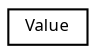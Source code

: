 digraph "Graphical Class Hierarchy"
{
  edge [fontname="Sans",fontsize="8",labelfontname="Sans",labelfontsize="8"];
  node [fontname="Sans",fontsize="8",shape=record];
  rankdir="LR";
  Node1 [label="Value",height=0.2,width=0.4,color="black", fillcolor="white", style="filled",URL="$union_value.html"];
}
